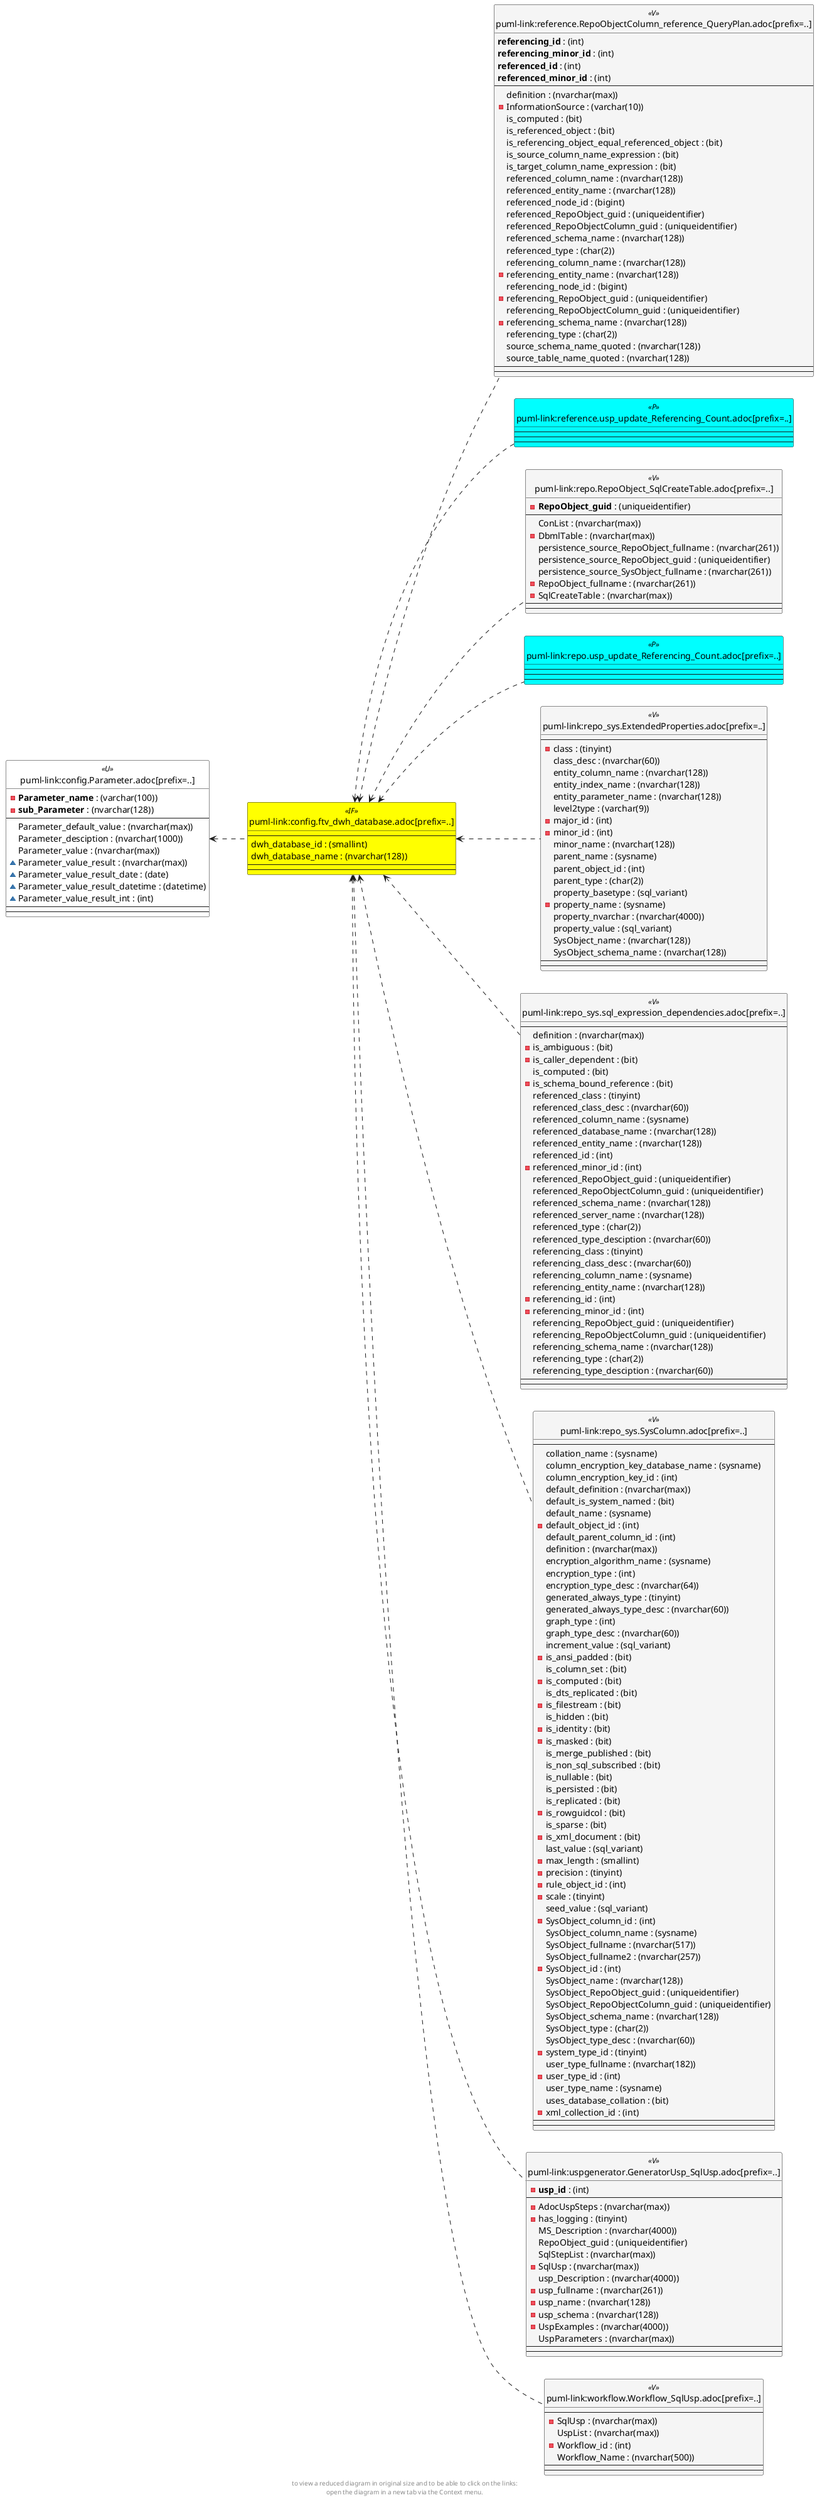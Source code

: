 @startuml
left to right direction
'top to bottom direction
hide circle
'avoide "." issues:
set namespaceSeparator none


skinparam class {
  BackgroundColor White
  BackgroundColor<<FN>> Yellow
  BackgroundColor<<FS>> Yellow
  BackgroundColor<<FT>> LightGray
  BackgroundColor<<IF>> Yellow
  BackgroundColor<<IS>> Yellow
  BackgroundColor<<P>> Aqua
  BackgroundColor<<PC>> Aqua
  BackgroundColor<<SN>> Yellow
  BackgroundColor<<SO>> SlateBlue
  BackgroundColor<<TF>> LightGray
  BackgroundColor<<TR>> Tomato
  BackgroundColor<<U>> White
  BackgroundColor<<V>> WhiteSmoke
  BackgroundColor<<X>> Aqua
}


entity "puml-link:config.ftv_dwh_database.adoc[prefix=..]" as config.ftv_dwh_database << IF >> {
  --
  dwh_database_id : (smallint)
  dwh_database_name : (nvarchar(128))
  --
  --
}

entity "puml-link:config.Parameter.adoc[prefix=..]" as config.Parameter << U >> {
  - **Parameter_name** : (varchar(100))
  - **sub_Parameter** : (nvarchar(128))
  --
  Parameter_default_value : (nvarchar(max))
  Parameter_desciption : (nvarchar(1000))
  Parameter_value : (nvarchar(max))
  ~ Parameter_value_result : (nvarchar(max))
  ~ Parameter_value_result_date : (date)
  ~ Parameter_value_result_datetime : (datetime)
  ~ Parameter_value_result_int : (int)
  --
  --
}

entity "puml-link:reference.RepoObjectColumn_reference_QueryPlan.adoc[prefix=..]" as reference.RepoObjectColumn_reference_QueryPlan << V >> {
  **referencing_id** : (int)
  **referencing_minor_id** : (int)
  **referenced_id** : (int)
  **referenced_minor_id** : (int)
  --
  definition : (nvarchar(max))
  - InformationSource : (varchar(10))
  is_computed : (bit)
  is_referenced_object : (bit)
  is_referencing_object_equal_referenced_object : (bit)
  is_source_column_name_expression : (bit)
  is_target_column_name_expression : (bit)
  referenced_column_name : (nvarchar(128))
  referenced_entity_name : (nvarchar(128))
  referenced_node_id : (bigint)
  referenced_RepoObject_guid : (uniqueidentifier)
  referenced_RepoObjectColumn_guid : (uniqueidentifier)
  referenced_schema_name : (nvarchar(128))
  referenced_type : (char(2))
  referencing_column_name : (nvarchar(128))
  - referencing_entity_name : (nvarchar(128))
  referencing_node_id : (bigint)
  - referencing_RepoObject_guid : (uniqueidentifier)
  referencing_RepoObjectColumn_guid : (uniqueidentifier)
  - referencing_schema_name : (nvarchar(128))
  referencing_type : (char(2))
  source_schema_name_quoted : (nvarchar(128))
  source_table_name_quoted : (nvarchar(128))
  --
  --
}

entity "puml-link:reference.usp_update_Referencing_Count.adoc[prefix=..]" as reference.usp_update_Referencing_Count << P >> {
  --
  --
  --
}

entity "puml-link:repo.RepoObject_SqlCreateTable.adoc[prefix=..]" as repo.RepoObject_SqlCreateTable << V >> {
  - **RepoObject_guid** : (uniqueidentifier)
  --
  ConList : (nvarchar(max))
  - DbmlTable : (nvarchar(max))
  persistence_source_RepoObject_fullname : (nvarchar(261))
  persistence_source_RepoObject_guid : (uniqueidentifier)
  persistence_source_SysObject_fullname : (nvarchar(261))
  - RepoObject_fullname : (nvarchar(261))
  - SqlCreateTable : (nvarchar(max))
  --
  --
}

entity "puml-link:repo.usp_update_Referencing_Count.adoc[prefix=..]" as repo.usp_update_Referencing_Count << P >> {
  --
  --
  --
}

entity "puml-link:repo_sys.ExtendedProperties.adoc[prefix=..]" as repo_sys.ExtendedProperties << V >> {
  --
  - class : (tinyint)
  class_desc : (nvarchar(60))
  entity_column_name : (nvarchar(128))
  entity_index_name : (nvarchar(128))
  entity_parameter_name : (nvarchar(128))
  level2type : (varchar(9))
  - major_id : (int)
  - minor_id : (int)
  minor_name : (nvarchar(128))
  parent_name : (sysname)
  parent_object_id : (int)
  parent_type : (char(2))
  property_basetype : (sql_variant)
  - property_name : (sysname)
  property_nvarchar : (nvarchar(4000))
  property_value : (sql_variant)
  SysObject_name : (nvarchar(128))
  SysObject_schema_name : (nvarchar(128))
  --
  --
}

entity "puml-link:repo_sys.sql_expression_dependencies.adoc[prefix=..]" as repo_sys.sql_expression_dependencies << V >> {
  --
  definition : (nvarchar(max))
  - is_ambiguous : (bit)
  - is_caller_dependent : (bit)
  is_computed : (bit)
  - is_schema_bound_reference : (bit)
  referenced_class : (tinyint)
  referenced_class_desc : (nvarchar(60))
  referenced_column_name : (sysname)
  referenced_database_name : (nvarchar(128))
  referenced_entity_name : (nvarchar(128))
  referenced_id : (int)
  - referenced_minor_id : (int)
  referenced_RepoObject_guid : (uniqueidentifier)
  referenced_RepoObjectColumn_guid : (uniqueidentifier)
  referenced_schema_name : (nvarchar(128))
  referenced_server_name : (nvarchar(128))
  referenced_type : (char(2))
  referenced_type_desciption : (nvarchar(60))
  referencing_class : (tinyint)
  referencing_class_desc : (nvarchar(60))
  referencing_column_name : (sysname)
  referencing_entity_name : (nvarchar(128))
  - referencing_id : (int)
  - referencing_minor_id : (int)
  referencing_RepoObject_guid : (uniqueidentifier)
  referencing_RepoObjectColumn_guid : (uniqueidentifier)
  referencing_schema_name : (nvarchar(128))
  referencing_type : (char(2))
  referencing_type_desciption : (nvarchar(60))
  --
  --
}

entity "puml-link:repo_sys.SysColumn.adoc[prefix=..]" as repo_sys.SysColumn << V >> {
  --
  collation_name : (sysname)
  column_encryption_key_database_name : (sysname)
  column_encryption_key_id : (int)
  default_definition : (nvarchar(max))
  default_is_system_named : (bit)
  default_name : (sysname)
  - default_object_id : (int)
  default_parent_column_id : (int)
  definition : (nvarchar(max))
  encryption_algorithm_name : (sysname)
  encryption_type : (int)
  encryption_type_desc : (nvarchar(64))
  generated_always_type : (tinyint)
  generated_always_type_desc : (nvarchar(60))
  graph_type : (int)
  graph_type_desc : (nvarchar(60))
  increment_value : (sql_variant)
  - is_ansi_padded : (bit)
  is_column_set : (bit)
  - is_computed : (bit)
  is_dts_replicated : (bit)
  - is_filestream : (bit)
  is_hidden : (bit)
  - is_identity : (bit)
  - is_masked : (bit)
  is_merge_published : (bit)
  is_non_sql_subscribed : (bit)
  is_nullable : (bit)
  is_persisted : (bit)
  is_replicated : (bit)
  - is_rowguidcol : (bit)
  is_sparse : (bit)
  - is_xml_document : (bit)
  last_value : (sql_variant)
  - max_length : (smallint)
  - precision : (tinyint)
  - rule_object_id : (int)
  - scale : (tinyint)
  seed_value : (sql_variant)
  - SysObject_column_id : (int)
  SysObject_column_name : (sysname)
  SysObject_fullname : (nvarchar(517))
  SysObject_fullname2 : (nvarchar(257))
  - SysObject_id : (int)
  SysObject_name : (nvarchar(128))
  SysObject_RepoObject_guid : (uniqueidentifier)
  SysObject_RepoObjectColumn_guid : (uniqueidentifier)
  SysObject_schema_name : (nvarchar(128))
  SysObject_type : (char(2))
  SysObject_type_desc : (nvarchar(60))
  - system_type_id : (tinyint)
  user_type_fullname : (nvarchar(182))
  - user_type_id : (int)
  user_type_name : (sysname)
  uses_database_collation : (bit)
  - xml_collection_id : (int)
  --
  --
}

entity "puml-link:uspgenerator.GeneratorUsp_SqlUsp.adoc[prefix=..]" as uspgenerator.GeneratorUsp_SqlUsp << V >> {
  - **usp_id** : (int)
  --
  - AdocUspSteps : (nvarchar(max))
  - has_logging : (tinyint)
  MS_Description : (nvarchar(4000))
  RepoObject_guid : (uniqueidentifier)
  SqlStepList : (nvarchar(max))
  - SqlUsp : (nvarchar(max))
  usp_Description : (nvarchar(4000))
  - usp_fullname : (nvarchar(261))
  - usp_name : (nvarchar(128))
  - usp_schema : (nvarchar(128))
  - UspExamples : (nvarchar(4000))
  UspParameters : (nvarchar(max))
  --
  --
}

entity "puml-link:workflow.Workflow_SqlUsp.adoc[prefix=..]" as workflow.Workflow_SqlUsp << V >> {
  --
  - SqlUsp : (nvarchar(max))
  UspList : (nvarchar(max))
  - Workflow_id : (int)
  Workflow_Name : (nvarchar(500))
  --
  --
}

config.ftv_dwh_database <.. uspgenerator.GeneratorUsp_SqlUsp
config.ftv_dwh_database <.. repo_sys.ExtendedProperties
config.ftv_dwh_database <.. repo_sys.SysColumn
config.ftv_dwh_database <.. repo_sys.sql_expression_dependencies
config.ftv_dwh_database <.. reference.RepoObjectColumn_reference_QueryPlan
config.ftv_dwh_database <.. repo.RepoObject_SqlCreateTable
config.ftv_dwh_database <.. reference.usp_update_Referencing_Count
config.ftv_dwh_database <.. repo.usp_update_Referencing_Count
config.ftv_dwh_database <.. workflow.Workflow_SqlUsp
config.Parameter <.. config.ftv_dwh_database

footer
to view a reduced diagram in original size and to be able to click on the links:
open the diagram in a new tab via the Context menu.
end footer

@enduml

